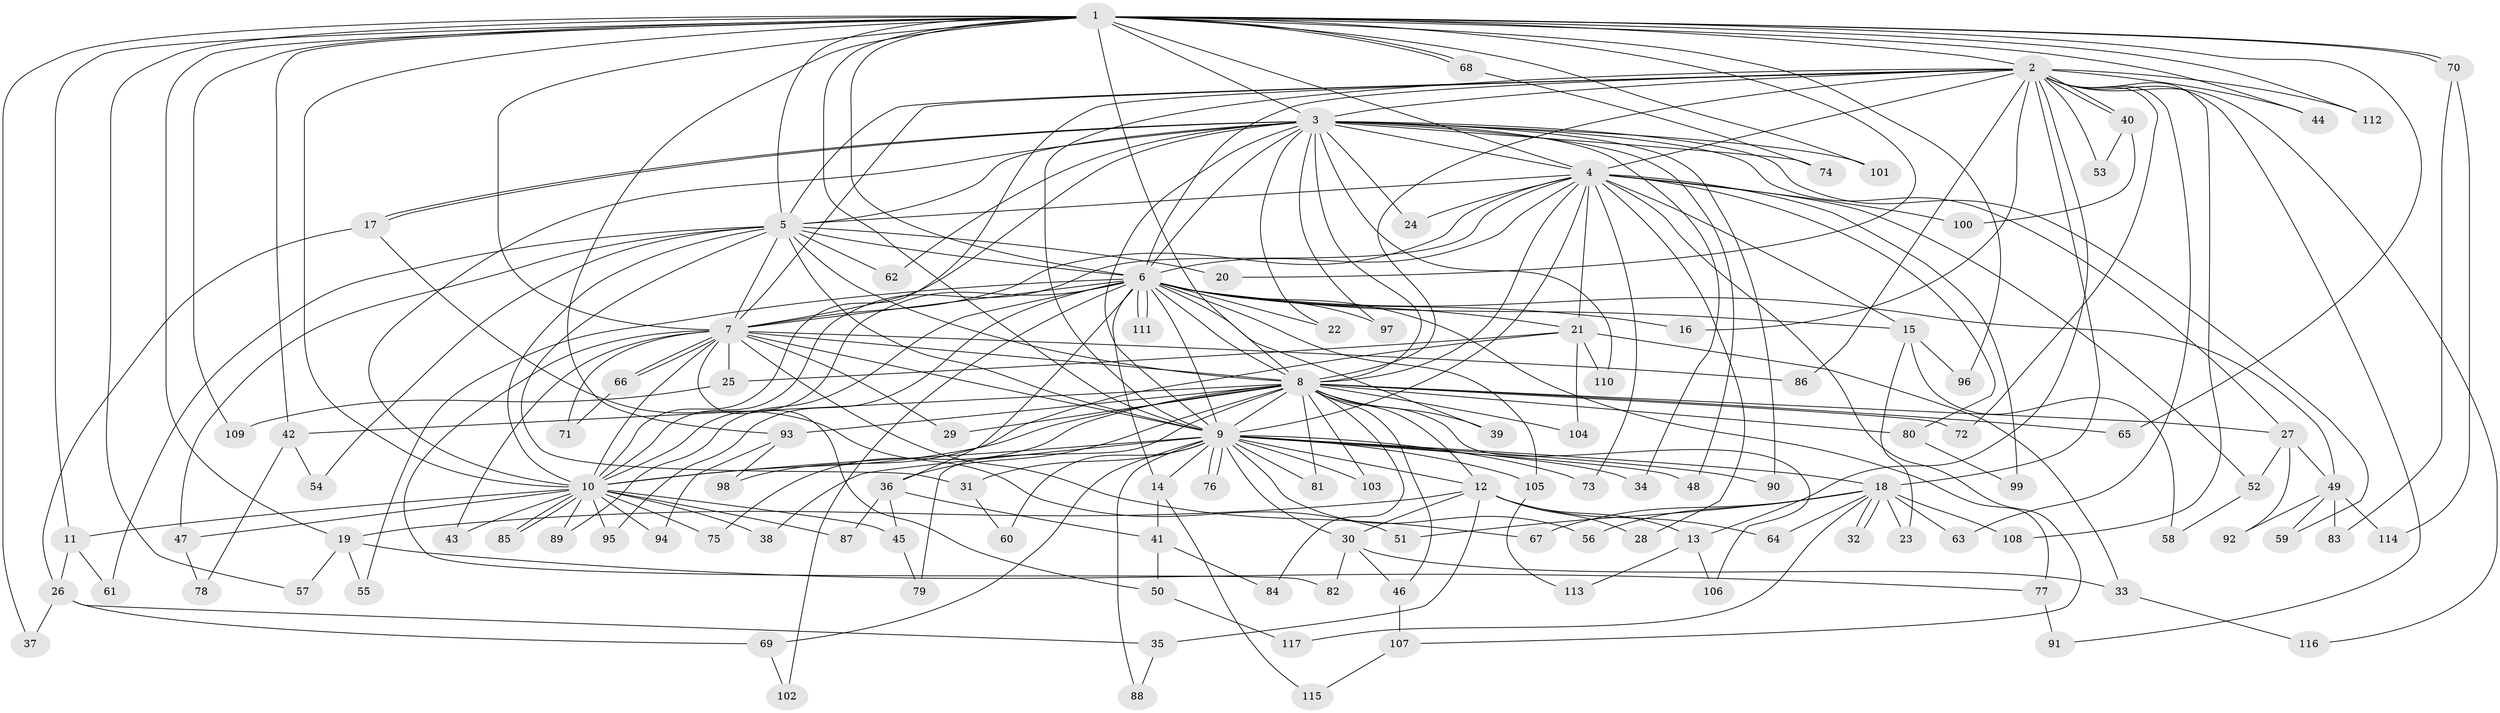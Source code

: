// Generated by graph-tools (version 1.1) at 2025/11/02/27/25 16:11:07]
// undirected, 117 vertices, 259 edges
graph export_dot {
graph [start="1"]
  node [color=gray90,style=filled];
  1;
  2;
  3;
  4;
  5;
  6;
  7;
  8;
  9;
  10;
  11;
  12;
  13;
  14;
  15;
  16;
  17;
  18;
  19;
  20;
  21;
  22;
  23;
  24;
  25;
  26;
  27;
  28;
  29;
  30;
  31;
  32;
  33;
  34;
  35;
  36;
  37;
  38;
  39;
  40;
  41;
  42;
  43;
  44;
  45;
  46;
  47;
  48;
  49;
  50;
  51;
  52;
  53;
  54;
  55;
  56;
  57;
  58;
  59;
  60;
  61;
  62;
  63;
  64;
  65;
  66;
  67;
  68;
  69;
  70;
  71;
  72;
  73;
  74;
  75;
  76;
  77;
  78;
  79;
  80;
  81;
  82;
  83;
  84;
  85;
  86;
  87;
  88;
  89;
  90;
  91;
  92;
  93;
  94;
  95;
  96;
  97;
  98;
  99;
  100;
  101;
  102;
  103;
  104;
  105;
  106;
  107;
  108;
  109;
  110;
  111;
  112;
  113;
  114;
  115;
  116;
  117;
  1 -- 2;
  1 -- 3;
  1 -- 4;
  1 -- 5;
  1 -- 6;
  1 -- 7;
  1 -- 8;
  1 -- 9;
  1 -- 10;
  1 -- 11;
  1 -- 19;
  1 -- 20;
  1 -- 37;
  1 -- 42;
  1 -- 44;
  1 -- 57;
  1 -- 65;
  1 -- 68;
  1 -- 68;
  1 -- 70;
  1 -- 70;
  1 -- 93;
  1 -- 96;
  1 -- 101;
  1 -- 109;
  1 -- 112;
  2 -- 3;
  2 -- 4;
  2 -- 5;
  2 -- 6;
  2 -- 7;
  2 -- 8;
  2 -- 9;
  2 -- 10;
  2 -- 13;
  2 -- 16;
  2 -- 18;
  2 -- 40;
  2 -- 40;
  2 -- 44;
  2 -- 53;
  2 -- 63;
  2 -- 72;
  2 -- 86;
  2 -- 91;
  2 -- 108;
  2 -- 112;
  2 -- 116;
  3 -- 4;
  3 -- 5;
  3 -- 6;
  3 -- 7;
  3 -- 8;
  3 -- 9;
  3 -- 10;
  3 -- 17;
  3 -- 17;
  3 -- 22;
  3 -- 24;
  3 -- 27;
  3 -- 34;
  3 -- 48;
  3 -- 59;
  3 -- 62;
  3 -- 74;
  3 -- 90;
  3 -- 97;
  3 -- 101;
  3 -- 110;
  4 -- 5;
  4 -- 6;
  4 -- 7;
  4 -- 8;
  4 -- 9;
  4 -- 10;
  4 -- 15;
  4 -- 21;
  4 -- 24;
  4 -- 28;
  4 -- 52;
  4 -- 73;
  4 -- 80;
  4 -- 99;
  4 -- 100;
  4 -- 107;
  5 -- 6;
  5 -- 7;
  5 -- 8;
  5 -- 9;
  5 -- 10;
  5 -- 20;
  5 -- 31;
  5 -- 47;
  5 -- 54;
  5 -- 61;
  5 -- 62;
  6 -- 7;
  6 -- 8;
  6 -- 9;
  6 -- 10;
  6 -- 14;
  6 -- 15;
  6 -- 16;
  6 -- 21;
  6 -- 22;
  6 -- 36;
  6 -- 39;
  6 -- 49;
  6 -- 55;
  6 -- 77;
  6 -- 89;
  6 -- 95;
  6 -- 97;
  6 -- 102;
  6 -- 105;
  6 -- 111;
  6 -- 111;
  7 -- 8;
  7 -- 9;
  7 -- 10;
  7 -- 25;
  7 -- 29;
  7 -- 43;
  7 -- 50;
  7 -- 66;
  7 -- 66;
  7 -- 67;
  7 -- 71;
  7 -- 82;
  7 -- 86;
  8 -- 9;
  8 -- 10;
  8 -- 12;
  8 -- 27;
  8 -- 29;
  8 -- 36;
  8 -- 39;
  8 -- 42;
  8 -- 46;
  8 -- 65;
  8 -- 72;
  8 -- 75;
  8 -- 79;
  8 -- 80;
  8 -- 81;
  8 -- 84;
  8 -- 93;
  8 -- 103;
  8 -- 104;
  8 -- 106;
  9 -- 10;
  9 -- 12;
  9 -- 14;
  9 -- 18;
  9 -- 30;
  9 -- 31;
  9 -- 34;
  9 -- 38;
  9 -- 48;
  9 -- 56;
  9 -- 60;
  9 -- 69;
  9 -- 73;
  9 -- 76;
  9 -- 76;
  9 -- 81;
  9 -- 88;
  9 -- 90;
  9 -- 103;
  9 -- 105;
  10 -- 11;
  10 -- 38;
  10 -- 43;
  10 -- 45;
  10 -- 47;
  10 -- 75;
  10 -- 85;
  10 -- 85;
  10 -- 87;
  10 -- 89;
  10 -- 94;
  10 -- 95;
  11 -- 26;
  11 -- 61;
  12 -- 13;
  12 -- 19;
  12 -- 28;
  12 -- 30;
  12 -- 35;
  12 -- 64;
  13 -- 106;
  13 -- 113;
  14 -- 41;
  14 -- 115;
  15 -- 23;
  15 -- 58;
  15 -- 96;
  17 -- 26;
  17 -- 51;
  18 -- 23;
  18 -- 32;
  18 -- 32;
  18 -- 51;
  18 -- 56;
  18 -- 63;
  18 -- 64;
  18 -- 67;
  18 -- 108;
  18 -- 117;
  19 -- 55;
  19 -- 57;
  19 -- 77;
  21 -- 25;
  21 -- 33;
  21 -- 98;
  21 -- 104;
  21 -- 110;
  25 -- 109;
  26 -- 35;
  26 -- 37;
  26 -- 69;
  27 -- 49;
  27 -- 52;
  27 -- 92;
  30 -- 33;
  30 -- 46;
  30 -- 82;
  31 -- 60;
  33 -- 116;
  35 -- 88;
  36 -- 41;
  36 -- 45;
  36 -- 87;
  40 -- 53;
  40 -- 100;
  41 -- 50;
  41 -- 84;
  42 -- 54;
  42 -- 78;
  45 -- 79;
  46 -- 107;
  47 -- 78;
  49 -- 59;
  49 -- 83;
  49 -- 92;
  49 -- 114;
  50 -- 117;
  52 -- 58;
  66 -- 71;
  68 -- 74;
  69 -- 102;
  70 -- 83;
  70 -- 114;
  77 -- 91;
  80 -- 99;
  93 -- 94;
  93 -- 98;
  105 -- 113;
  107 -- 115;
}
